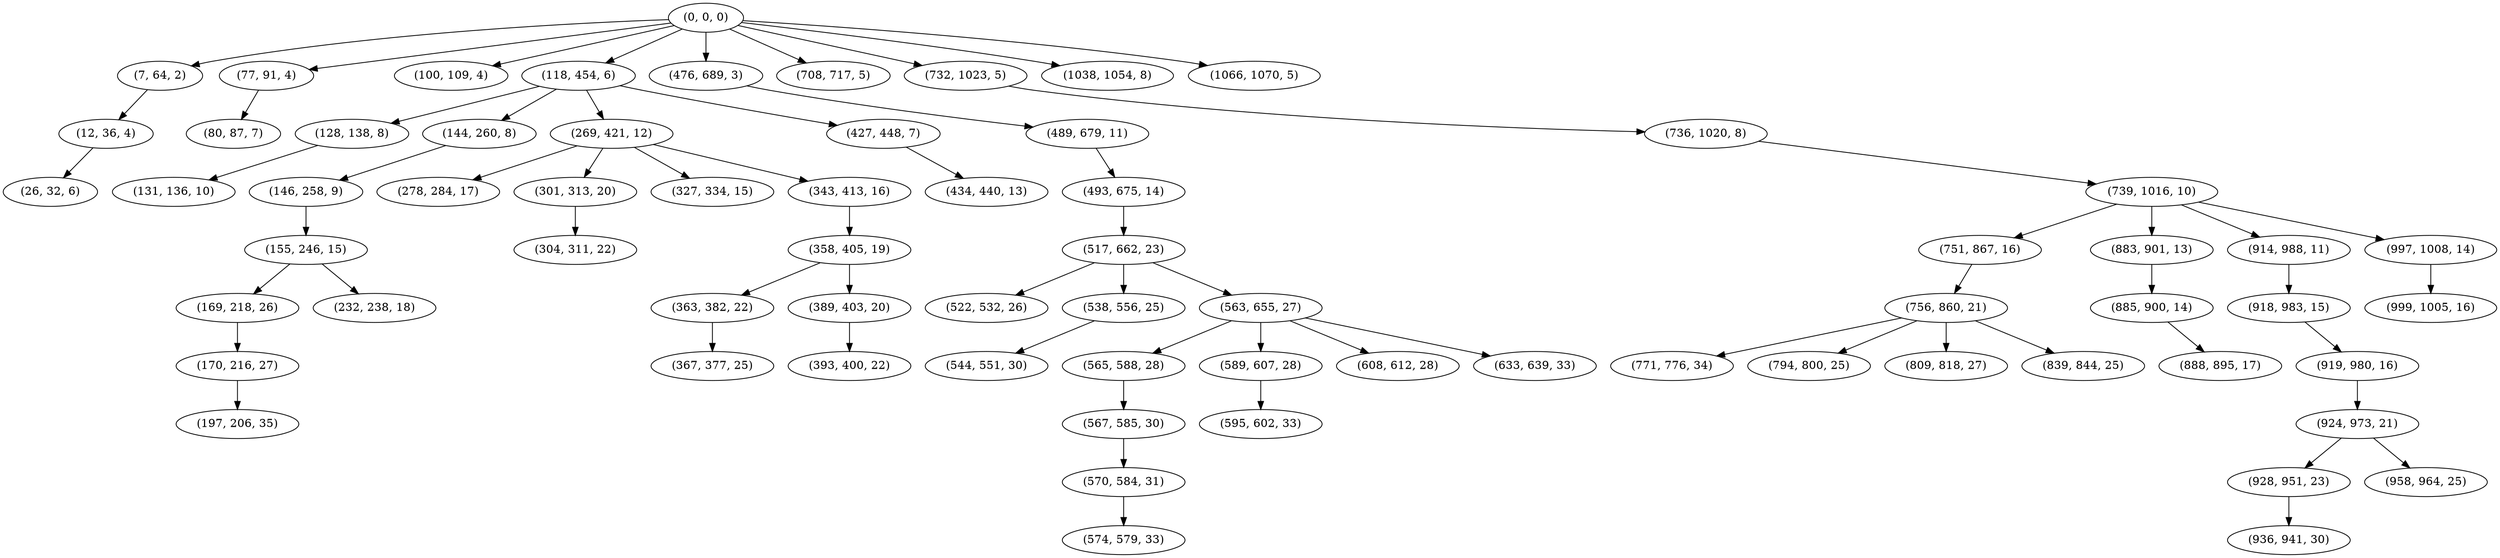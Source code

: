 digraph tree {
    "(0, 0, 0)";
    "(7, 64, 2)";
    "(12, 36, 4)";
    "(26, 32, 6)";
    "(77, 91, 4)";
    "(80, 87, 7)";
    "(100, 109, 4)";
    "(118, 454, 6)";
    "(128, 138, 8)";
    "(131, 136, 10)";
    "(144, 260, 8)";
    "(146, 258, 9)";
    "(155, 246, 15)";
    "(169, 218, 26)";
    "(170, 216, 27)";
    "(197, 206, 35)";
    "(232, 238, 18)";
    "(269, 421, 12)";
    "(278, 284, 17)";
    "(301, 313, 20)";
    "(304, 311, 22)";
    "(327, 334, 15)";
    "(343, 413, 16)";
    "(358, 405, 19)";
    "(363, 382, 22)";
    "(367, 377, 25)";
    "(389, 403, 20)";
    "(393, 400, 22)";
    "(427, 448, 7)";
    "(434, 440, 13)";
    "(476, 689, 3)";
    "(489, 679, 11)";
    "(493, 675, 14)";
    "(517, 662, 23)";
    "(522, 532, 26)";
    "(538, 556, 25)";
    "(544, 551, 30)";
    "(563, 655, 27)";
    "(565, 588, 28)";
    "(567, 585, 30)";
    "(570, 584, 31)";
    "(574, 579, 33)";
    "(589, 607, 28)";
    "(595, 602, 33)";
    "(608, 612, 28)";
    "(633, 639, 33)";
    "(708, 717, 5)";
    "(732, 1023, 5)";
    "(736, 1020, 8)";
    "(739, 1016, 10)";
    "(751, 867, 16)";
    "(756, 860, 21)";
    "(771, 776, 34)";
    "(794, 800, 25)";
    "(809, 818, 27)";
    "(839, 844, 25)";
    "(883, 901, 13)";
    "(885, 900, 14)";
    "(888, 895, 17)";
    "(914, 988, 11)";
    "(918, 983, 15)";
    "(919, 980, 16)";
    "(924, 973, 21)";
    "(928, 951, 23)";
    "(936, 941, 30)";
    "(958, 964, 25)";
    "(997, 1008, 14)";
    "(999, 1005, 16)";
    "(1038, 1054, 8)";
    "(1066, 1070, 5)";
    "(0, 0, 0)" -> "(7, 64, 2)";
    "(0, 0, 0)" -> "(77, 91, 4)";
    "(0, 0, 0)" -> "(100, 109, 4)";
    "(0, 0, 0)" -> "(118, 454, 6)";
    "(0, 0, 0)" -> "(476, 689, 3)";
    "(0, 0, 0)" -> "(708, 717, 5)";
    "(0, 0, 0)" -> "(732, 1023, 5)";
    "(0, 0, 0)" -> "(1038, 1054, 8)";
    "(0, 0, 0)" -> "(1066, 1070, 5)";
    "(7, 64, 2)" -> "(12, 36, 4)";
    "(12, 36, 4)" -> "(26, 32, 6)";
    "(77, 91, 4)" -> "(80, 87, 7)";
    "(118, 454, 6)" -> "(128, 138, 8)";
    "(118, 454, 6)" -> "(144, 260, 8)";
    "(118, 454, 6)" -> "(269, 421, 12)";
    "(118, 454, 6)" -> "(427, 448, 7)";
    "(128, 138, 8)" -> "(131, 136, 10)";
    "(144, 260, 8)" -> "(146, 258, 9)";
    "(146, 258, 9)" -> "(155, 246, 15)";
    "(155, 246, 15)" -> "(169, 218, 26)";
    "(155, 246, 15)" -> "(232, 238, 18)";
    "(169, 218, 26)" -> "(170, 216, 27)";
    "(170, 216, 27)" -> "(197, 206, 35)";
    "(269, 421, 12)" -> "(278, 284, 17)";
    "(269, 421, 12)" -> "(301, 313, 20)";
    "(269, 421, 12)" -> "(327, 334, 15)";
    "(269, 421, 12)" -> "(343, 413, 16)";
    "(301, 313, 20)" -> "(304, 311, 22)";
    "(343, 413, 16)" -> "(358, 405, 19)";
    "(358, 405, 19)" -> "(363, 382, 22)";
    "(358, 405, 19)" -> "(389, 403, 20)";
    "(363, 382, 22)" -> "(367, 377, 25)";
    "(389, 403, 20)" -> "(393, 400, 22)";
    "(427, 448, 7)" -> "(434, 440, 13)";
    "(476, 689, 3)" -> "(489, 679, 11)";
    "(489, 679, 11)" -> "(493, 675, 14)";
    "(493, 675, 14)" -> "(517, 662, 23)";
    "(517, 662, 23)" -> "(522, 532, 26)";
    "(517, 662, 23)" -> "(538, 556, 25)";
    "(517, 662, 23)" -> "(563, 655, 27)";
    "(538, 556, 25)" -> "(544, 551, 30)";
    "(563, 655, 27)" -> "(565, 588, 28)";
    "(563, 655, 27)" -> "(589, 607, 28)";
    "(563, 655, 27)" -> "(608, 612, 28)";
    "(563, 655, 27)" -> "(633, 639, 33)";
    "(565, 588, 28)" -> "(567, 585, 30)";
    "(567, 585, 30)" -> "(570, 584, 31)";
    "(570, 584, 31)" -> "(574, 579, 33)";
    "(589, 607, 28)" -> "(595, 602, 33)";
    "(732, 1023, 5)" -> "(736, 1020, 8)";
    "(736, 1020, 8)" -> "(739, 1016, 10)";
    "(739, 1016, 10)" -> "(751, 867, 16)";
    "(739, 1016, 10)" -> "(883, 901, 13)";
    "(739, 1016, 10)" -> "(914, 988, 11)";
    "(739, 1016, 10)" -> "(997, 1008, 14)";
    "(751, 867, 16)" -> "(756, 860, 21)";
    "(756, 860, 21)" -> "(771, 776, 34)";
    "(756, 860, 21)" -> "(794, 800, 25)";
    "(756, 860, 21)" -> "(809, 818, 27)";
    "(756, 860, 21)" -> "(839, 844, 25)";
    "(883, 901, 13)" -> "(885, 900, 14)";
    "(885, 900, 14)" -> "(888, 895, 17)";
    "(914, 988, 11)" -> "(918, 983, 15)";
    "(918, 983, 15)" -> "(919, 980, 16)";
    "(919, 980, 16)" -> "(924, 973, 21)";
    "(924, 973, 21)" -> "(928, 951, 23)";
    "(924, 973, 21)" -> "(958, 964, 25)";
    "(928, 951, 23)" -> "(936, 941, 30)";
    "(997, 1008, 14)" -> "(999, 1005, 16)";
}
